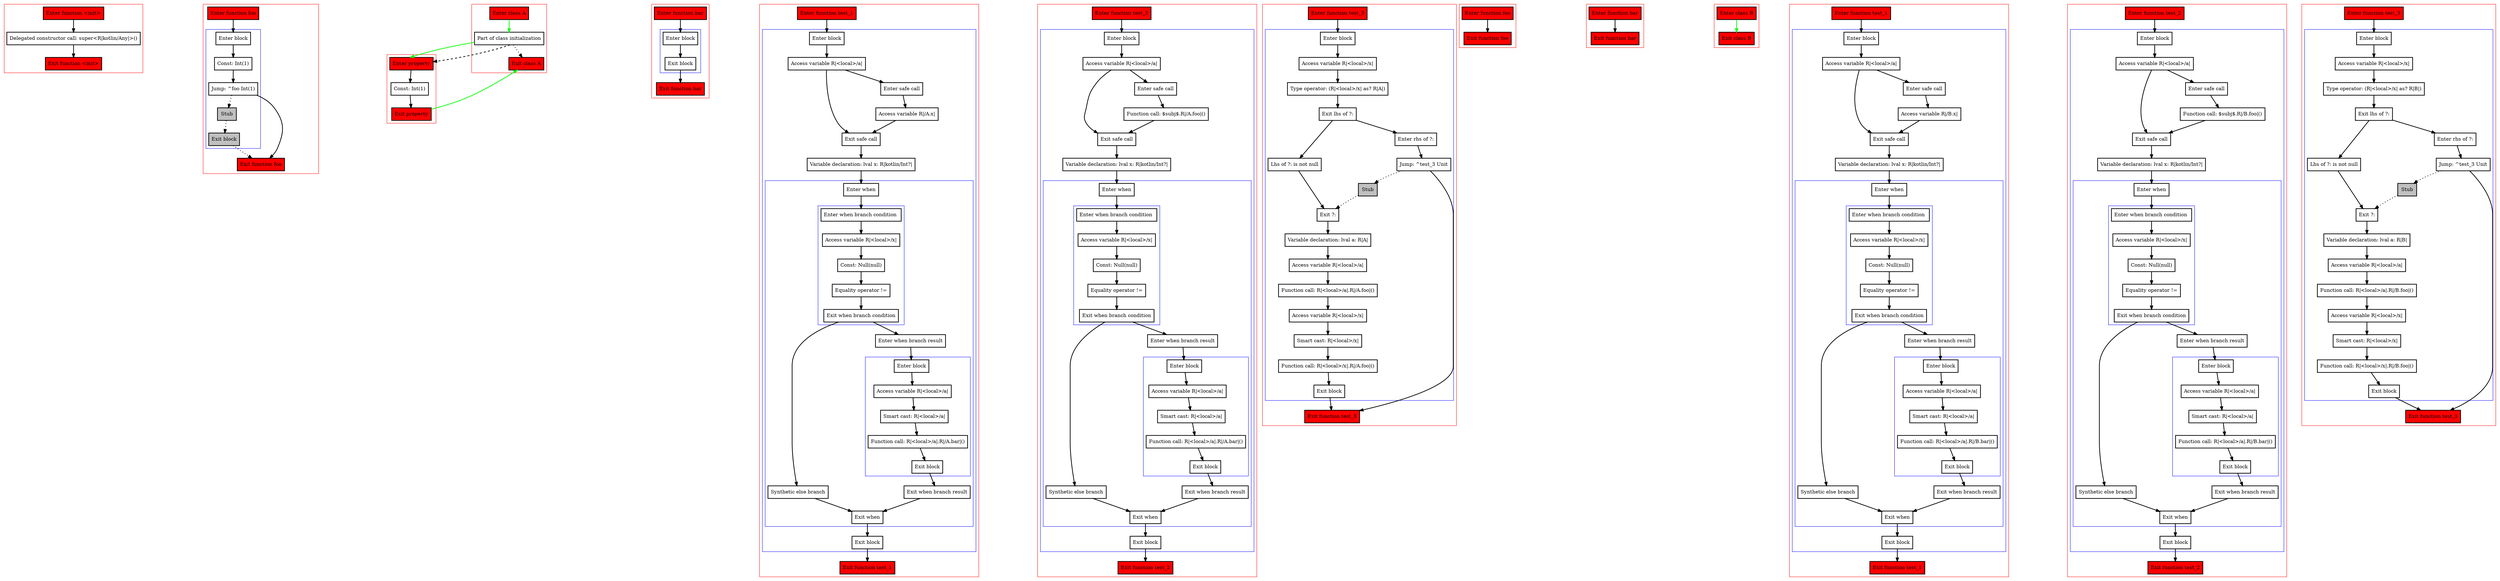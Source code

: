 digraph assignSafeCall_kt {
    graph [nodesep=3]
    node [shape=box penwidth=2]
    edge [penwidth=2]

    subgraph cluster_0 {
        color=red
        0 [label="Enter function <init>" style="filled" fillcolor=red];
        1 [label="Delegated constructor call: super<R|kotlin/Any|>()"];
        2 [label="Exit function <init>" style="filled" fillcolor=red];
    }
    0 -> {1};
    1 -> {2};

    subgraph cluster_1 {
        color=red
        3 [label="Enter function foo" style="filled" fillcolor=red];
        subgraph cluster_2 {
            color=blue
            4 [label="Enter block"];
            5 [label="Const: Int(1)"];
            6 [label="Jump: ^foo Int(1)"];
            7 [label="Stub" style="filled" fillcolor=gray];
            8 [label="Exit block" style="filled" fillcolor=gray];
        }
        9 [label="Exit function foo" style="filled" fillcolor=red];
    }
    3 -> {4};
    4 -> {5};
    5 -> {6};
    6 -> {9};
    6 -> {7} [style=dotted];
    7 -> {8} [style=dotted];
    8 -> {9} [style=dotted];

    subgraph cluster_3 {
        color=red
        10 [label="Enter property" style="filled" fillcolor=red];
        11 [label="Const: Int(1)"];
        12 [label="Exit property" style="filled" fillcolor=red];
    }
    10 -> {11};
    11 -> {12};
    12 -> {19} [color=green];

    subgraph cluster_4 {
        color=red
        13 [label="Enter function bar" style="filled" fillcolor=red];
        subgraph cluster_5 {
            color=blue
            14 [label="Enter block"];
            15 [label="Exit block"];
        }
        16 [label="Exit function bar" style="filled" fillcolor=red];
    }
    13 -> {14};
    14 -> {15};
    15 -> {16};

    subgraph cluster_6 {
        color=red
        17 [label="Enter class A" style="filled" fillcolor=red];
        18 [label="Part of class initialization"];
        19 [label="Exit class A" style="filled" fillcolor=red];
    }
    17 -> {18} [color=green];
    18 -> {19} [style=dotted];
    18 -> {10} [color=green];
    18 -> {10} [style=dashed];

    subgraph cluster_7 {
        color=red
        20 [label="Enter function test_1" style="filled" fillcolor=red];
        subgraph cluster_8 {
            color=blue
            21 [label="Enter block"];
            22 [label="Access variable R|<local>/a|"];
            23 [label="Enter safe call"];
            24 [label="Access variable R|/A.x|"];
            25 [label="Exit safe call"];
            26 [label="Variable declaration: lval x: R|kotlin/Int?|"];
            subgraph cluster_9 {
                color=blue
                27 [label="Enter when"];
                subgraph cluster_10 {
                    color=blue
                    28 [label="Enter when branch condition "];
                    29 [label="Access variable R|<local>/x|"];
                    30 [label="Const: Null(null)"];
                    31 [label="Equality operator !="];
                    32 [label="Exit when branch condition"];
                }
                33 [label="Synthetic else branch"];
                34 [label="Enter when branch result"];
                subgraph cluster_11 {
                    color=blue
                    35 [label="Enter block"];
                    36 [label="Access variable R|<local>/a|"];
                    37 [label="Smart cast: R|<local>/a|"];
                    38 [label="Function call: R|<local>/a|.R|/A.bar|()"];
                    39 [label="Exit block"];
                }
                40 [label="Exit when branch result"];
                41 [label="Exit when"];
            }
            42 [label="Exit block"];
        }
        43 [label="Exit function test_1" style="filled" fillcolor=red];
    }
    20 -> {21};
    21 -> {22};
    22 -> {23 25};
    23 -> {24};
    24 -> {25};
    25 -> {26};
    26 -> {27};
    27 -> {28};
    28 -> {29};
    29 -> {30};
    30 -> {31};
    31 -> {32};
    32 -> {34 33};
    33 -> {41};
    34 -> {35};
    35 -> {36};
    36 -> {37};
    37 -> {38};
    38 -> {39};
    39 -> {40};
    40 -> {41};
    41 -> {42};
    42 -> {43};

    subgraph cluster_12 {
        color=red
        44 [label="Enter function test_2" style="filled" fillcolor=red];
        subgraph cluster_13 {
            color=blue
            45 [label="Enter block"];
            46 [label="Access variable R|<local>/a|"];
            47 [label="Enter safe call"];
            48 [label="Function call: $subj$.R|/A.foo|()"];
            49 [label="Exit safe call"];
            50 [label="Variable declaration: lval x: R|kotlin/Int?|"];
            subgraph cluster_14 {
                color=blue
                51 [label="Enter when"];
                subgraph cluster_15 {
                    color=blue
                    52 [label="Enter when branch condition "];
                    53 [label="Access variable R|<local>/x|"];
                    54 [label="Const: Null(null)"];
                    55 [label="Equality operator !="];
                    56 [label="Exit when branch condition"];
                }
                57 [label="Synthetic else branch"];
                58 [label="Enter when branch result"];
                subgraph cluster_16 {
                    color=blue
                    59 [label="Enter block"];
                    60 [label="Access variable R|<local>/a|"];
                    61 [label="Smart cast: R|<local>/a|"];
                    62 [label="Function call: R|<local>/a|.R|/A.bar|()"];
                    63 [label="Exit block"];
                }
                64 [label="Exit when branch result"];
                65 [label="Exit when"];
            }
            66 [label="Exit block"];
        }
        67 [label="Exit function test_2" style="filled" fillcolor=red];
    }
    44 -> {45};
    45 -> {46};
    46 -> {47 49};
    47 -> {48};
    48 -> {49};
    49 -> {50};
    50 -> {51};
    51 -> {52};
    52 -> {53};
    53 -> {54};
    54 -> {55};
    55 -> {56};
    56 -> {58 57};
    57 -> {65};
    58 -> {59};
    59 -> {60};
    60 -> {61};
    61 -> {62};
    62 -> {63};
    63 -> {64};
    64 -> {65};
    65 -> {66};
    66 -> {67};

    subgraph cluster_17 {
        color=red
        68 [label="Enter function test_3" style="filled" fillcolor=red];
        subgraph cluster_18 {
            color=blue
            69 [label="Enter block"];
            70 [label="Access variable R|<local>/x|"];
            71 [label="Type operator: (R|<local>/x| as? R|A|)"];
            72 [label="Exit lhs of ?:"];
            73 [label="Enter rhs of ?:"];
            74 [label="Jump: ^test_3 Unit"];
            75 [label="Stub" style="filled" fillcolor=gray];
            76 [label="Lhs of ?: is not null"];
            77 [label="Exit ?:"];
            78 [label="Variable declaration: lval a: R|A|"];
            79 [label="Access variable R|<local>/a|"];
            80 [label="Function call: R|<local>/a|.R|/A.foo|()"];
            81 [label="Access variable R|<local>/x|"];
            82 [label="Smart cast: R|<local>/x|"];
            83 [label="Function call: R|<local>/x|.R|/A.foo|()"];
            84 [label="Exit block"];
        }
        85 [label="Exit function test_3" style="filled" fillcolor=red];
    }
    68 -> {69};
    69 -> {70};
    70 -> {71};
    71 -> {72};
    72 -> {76 73};
    73 -> {74};
    74 -> {85};
    74 -> {75} [style=dotted];
    75 -> {77} [style=dotted];
    76 -> {77};
    77 -> {78};
    78 -> {79};
    79 -> {80};
    80 -> {81};
    81 -> {82};
    82 -> {83};
    83 -> {84};
    84 -> {85};

    subgraph cluster_19 {
        color=red
        86 [label="Enter function foo" style="filled" fillcolor=red];
        87 [label="Exit function foo" style="filled" fillcolor=red];
    }
    86 -> {87};

    subgraph cluster_20 {
        color=red
        88 [label="Enter function bar" style="filled" fillcolor=red];
        89 [label="Exit function bar" style="filled" fillcolor=red];
    }
    88 -> {89};

    subgraph cluster_21 {
        color=red
        90 [label="Enter class B" style="filled" fillcolor=red];
        91 [label="Exit class B" style="filled" fillcolor=red];
    }
    90 -> {91} [color=green];

    subgraph cluster_22 {
        color=red
        92 [label="Enter function test_1" style="filled" fillcolor=red];
        subgraph cluster_23 {
            color=blue
            93 [label="Enter block"];
            94 [label="Access variable R|<local>/a|"];
            95 [label="Enter safe call"];
            96 [label="Access variable R|/B.x|"];
            97 [label="Exit safe call"];
            98 [label="Variable declaration: lval x: R|kotlin/Int?|"];
            subgraph cluster_24 {
                color=blue
                99 [label="Enter when"];
                subgraph cluster_25 {
                    color=blue
                    100 [label="Enter when branch condition "];
                    101 [label="Access variable R|<local>/x|"];
                    102 [label="Const: Null(null)"];
                    103 [label="Equality operator !="];
                    104 [label="Exit when branch condition"];
                }
                105 [label="Synthetic else branch"];
                106 [label="Enter when branch result"];
                subgraph cluster_26 {
                    color=blue
                    107 [label="Enter block"];
                    108 [label="Access variable R|<local>/a|"];
                    109 [label="Smart cast: R|<local>/a|"];
                    110 [label="Function call: R|<local>/a|.R|/B.bar|()"];
                    111 [label="Exit block"];
                }
                112 [label="Exit when branch result"];
                113 [label="Exit when"];
            }
            114 [label="Exit block"];
        }
        115 [label="Exit function test_1" style="filled" fillcolor=red];
    }
    92 -> {93};
    93 -> {94};
    94 -> {95 97};
    95 -> {96};
    96 -> {97};
    97 -> {98};
    98 -> {99};
    99 -> {100};
    100 -> {101};
    101 -> {102};
    102 -> {103};
    103 -> {104};
    104 -> {106 105};
    105 -> {113};
    106 -> {107};
    107 -> {108};
    108 -> {109};
    109 -> {110};
    110 -> {111};
    111 -> {112};
    112 -> {113};
    113 -> {114};
    114 -> {115};

    subgraph cluster_27 {
        color=red
        116 [label="Enter function test_2" style="filled" fillcolor=red];
        subgraph cluster_28 {
            color=blue
            117 [label="Enter block"];
            118 [label="Access variable R|<local>/a|"];
            119 [label="Enter safe call"];
            120 [label="Function call: $subj$.R|/B.foo|()"];
            121 [label="Exit safe call"];
            122 [label="Variable declaration: lval x: R|kotlin/Int?|"];
            subgraph cluster_29 {
                color=blue
                123 [label="Enter when"];
                subgraph cluster_30 {
                    color=blue
                    124 [label="Enter when branch condition "];
                    125 [label="Access variable R|<local>/x|"];
                    126 [label="Const: Null(null)"];
                    127 [label="Equality operator !="];
                    128 [label="Exit when branch condition"];
                }
                129 [label="Synthetic else branch"];
                130 [label="Enter when branch result"];
                subgraph cluster_31 {
                    color=blue
                    131 [label="Enter block"];
                    132 [label="Access variable R|<local>/a|"];
                    133 [label="Smart cast: R|<local>/a|"];
                    134 [label="Function call: R|<local>/a|.R|/B.bar|()"];
                    135 [label="Exit block"];
                }
                136 [label="Exit when branch result"];
                137 [label="Exit when"];
            }
            138 [label="Exit block"];
        }
        139 [label="Exit function test_2" style="filled" fillcolor=red];
    }
    116 -> {117};
    117 -> {118};
    118 -> {119 121};
    119 -> {120};
    120 -> {121};
    121 -> {122};
    122 -> {123};
    123 -> {124};
    124 -> {125};
    125 -> {126};
    126 -> {127};
    127 -> {128};
    128 -> {130 129};
    129 -> {137};
    130 -> {131};
    131 -> {132};
    132 -> {133};
    133 -> {134};
    134 -> {135};
    135 -> {136};
    136 -> {137};
    137 -> {138};
    138 -> {139};

    subgraph cluster_32 {
        color=red
        140 [label="Enter function test_3" style="filled" fillcolor=red];
        subgraph cluster_33 {
            color=blue
            141 [label="Enter block"];
            142 [label="Access variable R|<local>/x|"];
            143 [label="Type operator: (R|<local>/x| as? R|B|)"];
            144 [label="Exit lhs of ?:"];
            145 [label="Enter rhs of ?:"];
            146 [label="Jump: ^test_3 Unit"];
            147 [label="Stub" style="filled" fillcolor=gray];
            148 [label="Lhs of ?: is not null"];
            149 [label="Exit ?:"];
            150 [label="Variable declaration: lval a: R|B|"];
            151 [label="Access variable R|<local>/a|"];
            152 [label="Function call: R|<local>/a|.R|/B.foo|()"];
            153 [label="Access variable R|<local>/x|"];
            154 [label="Smart cast: R|<local>/x|"];
            155 [label="Function call: R|<local>/x|.R|/B.foo|()"];
            156 [label="Exit block"];
        }
        157 [label="Exit function test_3" style="filled" fillcolor=red];
    }
    140 -> {141};
    141 -> {142};
    142 -> {143};
    143 -> {144};
    144 -> {148 145};
    145 -> {146};
    146 -> {157};
    146 -> {147} [style=dotted];
    147 -> {149} [style=dotted];
    148 -> {149};
    149 -> {150};
    150 -> {151};
    151 -> {152};
    152 -> {153};
    153 -> {154};
    154 -> {155};
    155 -> {156};
    156 -> {157};

}
